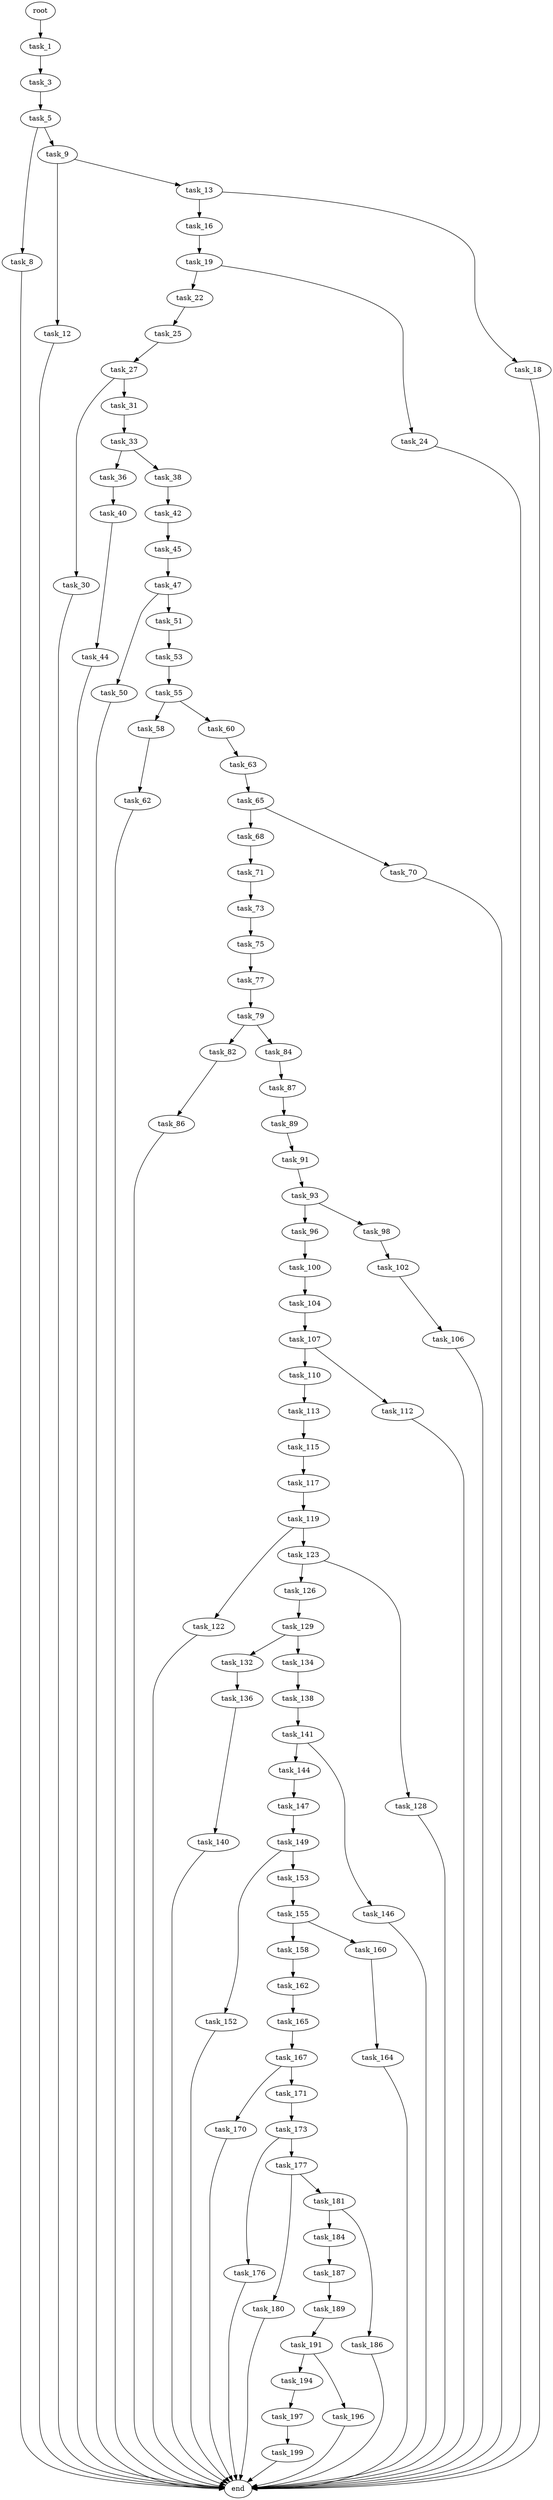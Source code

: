 digraph G {
  root [size="0.000000"];
  task_1 [size="5765743184.000000"];
  task_3 [size="674409839480.000000"];
  task_5 [size="667560214127.000000"];
  task_8 [size="31412511944.000000"];
  task_9 [size="5918455478.000000"];
  end [size="0.000000"];
  task_12 [size="368293445632.000000"];
  task_13 [size="3632160606.000000"];
  task_16 [size="471032870412.000000"];
  task_18 [size="782757789696.000000"];
  task_19 [size="454441803171.000000"];
  task_22 [size="368293445632.000000"];
  task_24 [size="11750127561.000000"];
  task_25 [size="789528285468.000000"];
  task_27 [size="16279313036.000000"];
  task_30 [size="14362161050.000000"];
  task_31 [size="782757789696.000000"];
  task_33 [size="761144788233.000000"];
  task_36 [size="368293445632.000000"];
  task_38 [size="19122645832.000000"];
  task_40 [size="58351554852.000000"];
  task_42 [size="28991029248.000000"];
  task_44 [size="18115029922.000000"];
  task_45 [size="782757789696.000000"];
  task_47 [size="1055609566708.000000"];
  task_50 [size="94974649880.000000"];
  task_51 [size="8589934592.000000"];
  task_53 [size="6727742508.000000"];
  task_55 [size="134217728000.000000"];
  task_58 [size="31252269576.000000"];
  task_60 [size="18139023039.000000"];
  task_62 [size="1092182145.000000"];
  task_63 [size="231928233984.000000"];
  task_65 [size="23683898790.000000"];
  task_68 [size="13379272635.000000"];
  task_70 [size="239427814847.000000"];
  task_71 [size="134217728000.000000"];
  task_73 [size="231928233984.000000"];
  task_75 [size="28270429198.000000"];
  task_77 [size="382455478474.000000"];
  task_79 [size="134217728000.000000"];
  task_82 [size="243857770475.000000"];
  task_84 [size="782757789696.000000"];
  task_86 [size="1073741824000.000000"];
  task_87 [size="1073741824000.000000"];
  task_89 [size="488177204927.000000"];
  task_91 [size="3571892003.000000"];
  task_93 [size="1029343822973.000000"];
  task_96 [size="712639080.000000"];
  task_98 [size="8589934592.000000"];
  task_100 [size="68719476736.000000"];
  task_102 [size="972401224.000000"];
  task_104 [size="76923845904.000000"];
  task_106 [size="6145042592.000000"];
  task_107 [size="575978119548.000000"];
  task_110 [size="2966964134.000000"];
  task_112 [size="372552662593.000000"];
  task_113 [size="368293445632.000000"];
  task_115 [size="18835488455.000000"];
  task_117 [size="800648919778.000000"];
  task_119 [size="8589934592.000000"];
  task_122 [size="28991029248.000000"];
  task_123 [size="549755813888.000000"];
  task_126 [size="77614548672.000000"];
  task_128 [size="67741063190.000000"];
  task_129 [size="7957613760.000000"];
  task_132 [size="5663861141.000000"];
  task_134 [size="8589934592.000000"];
  task_136 [size="28991029248.000000"];
  task_138 [size="368293445632.000000"];
  task_140 [size="5282913903.000000"];
  task_141 [size="2757668661.000000"];
  task_144 [size="68719476736.000000"];
  task_146 [size="189867267516.000000"];
  task_147 [size="52944997836.000000"];
  task_149 [size="313505409056.000000"];
  task_152 [size="45956989026.000000"];
  task_153 [size="231928233984.000000"];
  task_155 [size="17617509203.000000"];
  task_158 [size="68719476736.000000"];
  task_160 [size="68719476736.000000"];
  task_162 [size="134217728000.000000"];
  task_164 [size="627649535606.000000"];
  task_165 [size="6012989430.000000"];
  task_167 [size="782757789696.000000"];
  task_170 [size="68719476736.000000"];
  task_171 [size="1073741824000.000000"];
  task_173 [size="12670787070.000000"];
  task_176 [size="549755813888.000000"];
  task_177 [size="7714758742.000000"];
  task_180 [size="119429306748.000000"];
  task_181 [size="68719476736.000000"];
  task_184 [size="475657137696.000000"];
  task_186 [size="59946399231.000000"];
  task_187 [size="14296383084.000000"];
  task_189 [size="1073741824000.000000"];
  task_191 [size="782757789696.000000"];
  task_194 [size="8589934592.000000"];
  task_196 [size="10734680724.000000"];
  task_197 [size="52423376781.000000"];
  task_199 [size="13764766953.000000"];

  root -> task_1 [size="1.000000"];
  task_1 -> task_3 [size="134217728.000000"];
  task_3 -> task_5 [size="536870912.000000"];
  task_5 -> task_8 [size="411041792.000000"];
  task_5 -> task_9 [size="411041792.000000"];
  task_8 -> end [size="1.000000"];
  task_9 -> task_12 [size="134217728.000000"];
  task_9 -> task_13 [size="134217728.000000"];
  task_12 -> end [size="1.000000"];
  task_13 -> task_16 [size="134217728.000000"];
  task_13 -> task_18 [size="134217728.000000"];
  task_16 -> task_19 [size="536870912.000000"];
  task_18 -> end [size="1.000000"];
  task_19 -> task_22 [size="301989888.000000"];
  task_19 -> task_24 [size="301989888.000000"];
  task_22 -> task_25 [size="411041792.000000"];
  task_24 -> end [size="1.000000"];
  task_25 -> task_27 [size="536870912.000000"];
  task_27 -> task_30 [size="33554432.000000"];
  task_27 -> task_31 [size="33554432.000000"];
  task_30 -> end [size="1.000000"];
  task_31 -> task_33 [size="679477248.000000"];
  task_33 -> task_36 [size="679477248.000000"];
  task_33 -> task_38 [size="679477248.000000"];
  task_36 -> task_40 [size="411041792.000000"];
  task_38 -> task_42 [size="679477248.000000"];
  task_40 -> task_44 [size="75497472.000000"];
  task_42 -> task_45 [size="75497472.000000"];
  task_44 -> end [size="1.000000"];
  task_45 -> task_47 [size="679477248.000000"];
  task_47 -> task_50 [size="838860800.000000"];
  task_47 -> task_51 [size="838860800.000000"];
  task_50 -> end [size="1.000000"];
  task_51 -> task_53 [size="33554432.000000"];
  task_53 -> task_55 [size="536870912.000000"];
  task_55 -> task_58 [size="209715200.000000"];
  task_55 -> task_60 [size="209715200.000000"];
  task_58 -> task_62 [size="679477248.000000"];
  task_60 -> task_63 [size="679477248.000000"];
  task_62 -> end [size="1.000000"];
  task_63 -> task_65 [size="301989888.000000"];
  task_65 -> task_68 [size="679477248.000000"];
  task_65 -> task_70 [size="679477248.000000"];
  task_68 -> task_71 [size="411041792.000000"];
  task_70 -> end [size="1.000000"];
  task_71 -> task_73 [size="209715200.000000"];
  task_73 -> task_75 [size="301989888.000000"];
  task_75 -> task_77 [size="536870912.000000"];
  task_77 -> task_79 [size="838860800.000000"];
  task_79 -> task_82 [size="209715200.000000"];
  task_79 -> task_84 [size="209715200.000000"];
  task_82 -> task_86 [size="411041792.000000"];
  task_84 -> task_87 [size="679477248.000000"];
  task_86 -> end [size="1.000000"];
  task_87 -> task_89 [size="838860800.000000"];
  task_89 -> task_91 [size="411041792.000000"];
  task_91 -> task_93 [size="209715200.000000"];
  task_93 -> task_96 [size="838860800.000000"];
  task_93 -> task_98 [size="838860800.000000"];
  task_96 -> task_100 [size="33554432.000000"];
  task_98 -> task_102 [size="33554432.000000"];
  task_100 -> task_104 [size="134217728.000000"];
  task_102 -> task_106 [size="33554432.000000"];
  task_104 -> task_107 [size="134217728.000000"];
  task_106 -> end [size="1.000000"];
  task_107 -> task_110 [size="536870912.000000"];
  task_107 -> task_112 [size="536870912.000000"];
  task_110 -> task_113 [size="301989888.000000"];
  task_112 -> end [size="1.000000"];
  task_113 -> task_115 [size="411041792.000000"];
  task_115 -> task_117 [size="411041792.000000"];
  task_117 -> task_119 [size="838860800.000000"];
  task_119 -> task_122 [size="33554432.000000"];
  task_119 -> task_123 [size="33554432.000000"];
  task_122 -> end [size="1.000000"];
  task_123 -> task_126 [size="536870912.000000"];
  task_123 -> task_128 [size="536870912.000000"];
  task_126 -> task_129 [size="134217728.000000"];
  task_128 -> end [size="1.000000"];
  task_129 -> task_132 [size="134217728.000000"];
  task_129 -> task_134 [size="134217728.000000"];
  task_132 -> task_136 [size="411041792.000000"];
  task_134 -> task_138 [size="33554432.000000"];
  task_136 -> task_140 [size="75497472.000000"];
  task_138 -> task_141 [size="411041792.000000"];
  task_140 -> end [size="1.000000"];
  task_141 -> task_144 [size="209715200.000000"];
  task_141 -> task_146 [size="209715200.000000"];
  task_144 -> task_147 [size="134217728.000000"];
  task_146 -> end [size="1.000000"];
  task_147 -> task_149 [size="134217728.000000"];
  task_149 -> task_152 [size="411041792.000000"];
  task_149 -> task_153 [size="411041792.000000"];
  task_152 -> end [size="1.000000"];
  task_153 -> task_155 [size="301989888.000000"];
  task_155 -> task_158 [size="838860800.000000"];
  task_155 -> task_160 [size="838860800.000000"];
  task_158 -> task_162 [size="134217728.000000"];
  task_160 -> task_164 [size="134217728.000000"];
  task_162 -> task_165 [size="209715200.000000"];
  task_164 -> end [size="1.000000"];
  task_165 -> task_167 [size="33554432.000000"];
  task_167 -> task_170 [size="679477248.000000"];
  task_167 -> task_171 [size="679477248.000000"];
  task_170 -> end [size="1.000000"];
  task_171 -> task_173 [size="838860800.000000"];
  task_173 -> task_176 [size="209715200.000000"];
  task_173 -> task_177 [size="209715200.000000"];
  task_176 -> end [size="1.000000"];
  task_177 -> task_180 [size="134217728.000000"];
  task_177 -> task_181 [size="134217728.000000"];
  task_180 -> end [size="1.000000"];
  task_181 -> task_184 [size="134217728.000000"];
  task_181 -> task_186 [size="134217728.000000"];
  task_184 -> task_187 [size="536870912.000000"];
  task_186 -> end [size="1.000000"];
  task_187 -> task_189 [size="536870912.000000"];
  task_189 -> task_191 [size="838860800.000000"];
  task_191 -> task_194 [size="679477248.000000"];
  task_191 -> task_196 [size="679477248.000000"];
  task_194 -> task_197 [size="33554432.000000"];
  task_196 -> end [size="1.000000"];
  task_197 -> task_199 [size="838860800.000000"];
  task_199 -> end [size="1.000000"];
}
